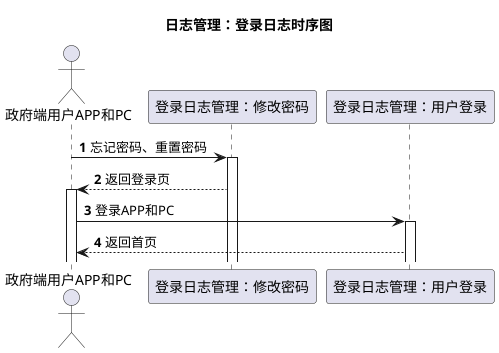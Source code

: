 @startuml
title 日志管理：登录日志时序图

actor 政府端用户APP和PC as user
participant "登录日志管理：修改密码" as updatePasswordLog
participant "登录日志管理：用户登录" as loginLog
autonumber
user->updatePasswordLog:忘记密码、重置密码
activate updatePasswordLog
updatePasswordLog-->user:返回登录页
activate user
user->loginLog:登录APP和PC
activate loginLog
loginLog-->user:返回首页
@enduml